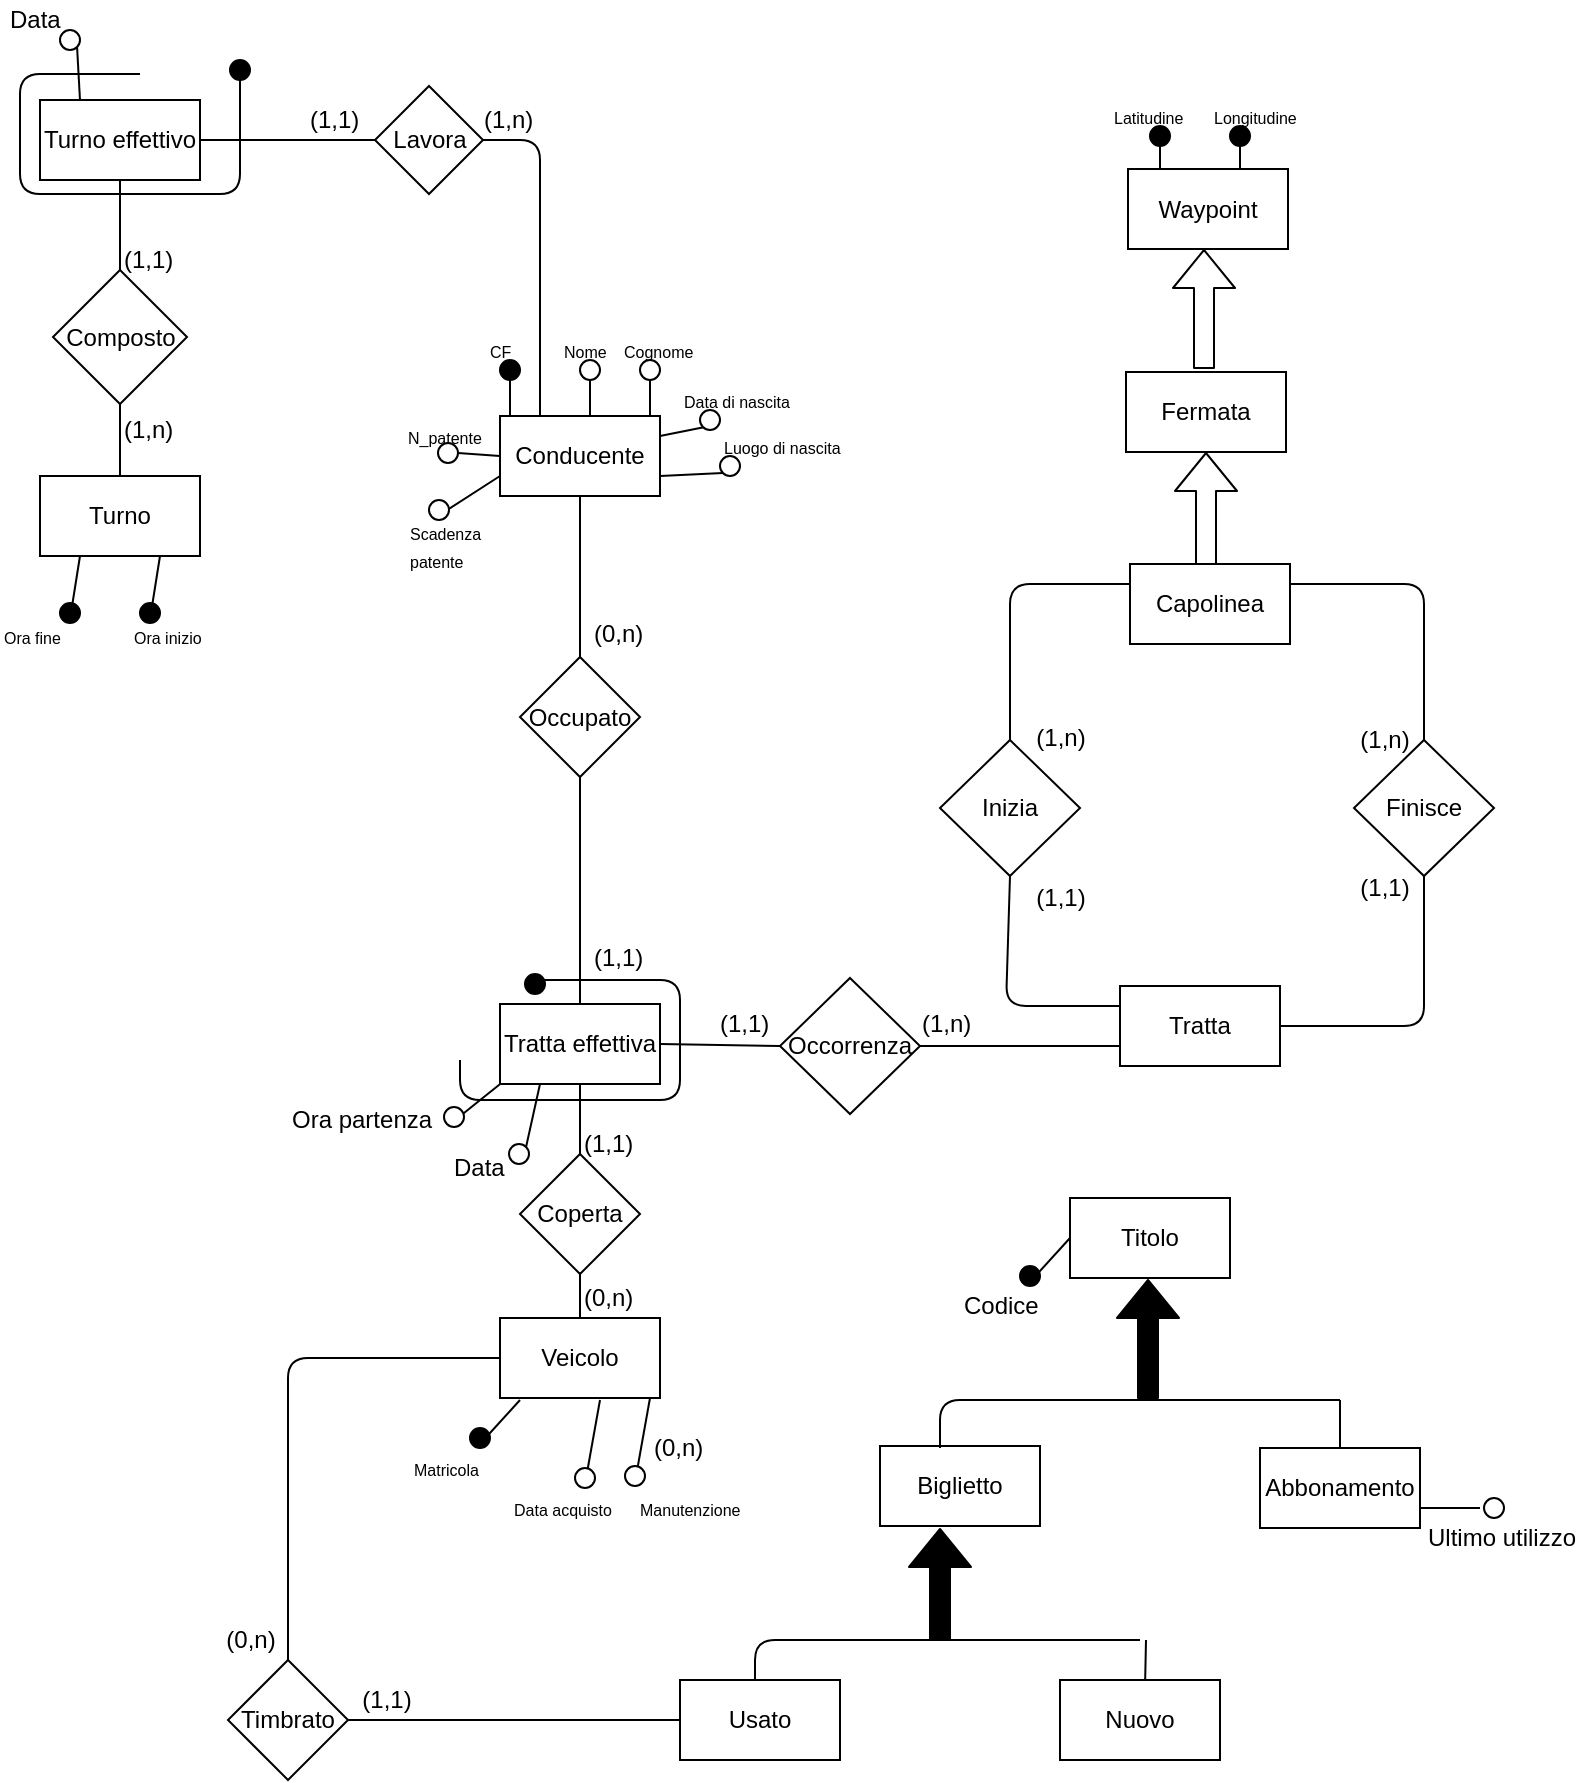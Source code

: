 <mxfile version="12.3.3" pages="1"><diagram id="0vi9SnSfnyYWWIwb7_4S" name="Page-1"><mxGraphModel dx="1107" dy="462" grid="1" gridSize="10" guides="1" tooltips="1" connect="1" arrows="1" fold="1" page="1" pageScale="1" pageWidth="827" pageHeight="1169" math="0" shadow="0"><root><mxCell id="0"/><mxCell id="1" parent="0"/><mxCell id="CrjioYXauiffwEOKOT3O-89" value="Occupato" style="rhombus;whiteSpace=wrap;html=1;" parent="1" vertex="1"><mxGeometry x="280" y="448.5" width="60" height="60" as="geometry"/></mxCell><mxCell id="CrjioYXauiffwEOKOT3O-91" value="" style="endArrow=none;html=1;fillColor=#000000;entryX=0.5;entryY=1;entryDx=0;entryDy=0;" parent="1" target="CrjioYXauiffwEOKOT3O-89" edge="1"><mxGeometry width="50" height="50" relative="1" as="geometry"><mxPoint x="310" y="622" as="sourcePoint"/><mxPoint x="310" y="592" as="targetPoint"/></mxGeometry></mxCell><mxCell id="CrjioYXauiffwEOKOT3O-93" value="(1,1)" style="text;html=1;resizable=0;points=[];autosize=1;align=left;verticalAlign=top;spacingTop=-4;" parent="1" vertex="1"><mxGeometry x="315" y="589" width="40" height="20" as="geometry"/></mxCell><mxCell id="CrjioYXauiffwEOKOT3O-9" value="" style="shape=flexArrow;endArrow=classic;html=1;entryX=0.5;entryY=1;entryDx=0;entryDy=0;fillColor=#FFFFFF;" parent="1" edge="1"><mxGeometry width="50" height="50" relative="1" as="geometry"><mxPoint x="623" y="406" as="sourcePoint"/><mxPoint x="623" y="346" as="targetPoint"/></mxGeometry></mxCell><mxCell id="CrjioYXauiffwEOKOT3O-29" value="Tratta" style="rounded=0;whiteSpace=wrap;html=1;" parent="1" vertex="1"><mxGeometry x="580" y="613" width="80" height="40" as="geometry"/></mxCell><mxCell id="CrjioYXauiffwEOKOT3O-33" value="" style="endArrow=none;html=1;fillColor=#000000;exitX=0.25;exitY=0;exitDx=0;exitDy=0;" parent="1" edge="1"><mxGeometry width="50" height="50" relative="1" as="geometry"><mxPoint x="600" y="211" as="sourcePoint"/><mxPoint x="600" y="191" as="targetPoint"/></mxGeometry></mxCell><mxCell id="CrjioYXauiffwEOKOT3O-17" value="Fermata" style="rounded=0;whiteSpace=wrap;html=1;" parent="1" vertex="1"><mxGeometry x="583" y="306" width="80" height="40" as="geometry"/></mxCell><mxCell id="CrjioYXauiffwEOKOT3O-36" value="" style="endArrow=none;html=1;fillColor=#000000;exitX=0.75;exitY=0;exitDx=0;exitDy=0;" parent="1" edge="1"><mxGeometry width="50" height="50" relative="1" as="geometry"><mxPoint x="640" y="211" as="sourcePoint"/><mxPoint x="640" y="191" as="targetPoint"/></mxGeometry></mxCell><mxCell id="CrjioYXauiffwEOKOT3O-37" value="&lt;font style=&quot;font-size: 8px&quot;&gt;Latitudine&lt;/font&gt;" style="text;html=1;resizable=0;points=[];autosize=1;align=left;verticalAlign=top;spacingTop=-4;" parent="1" vertex="1"><mxGeometry x="575" y="168" width="50" height="20" as="geometry"/></mxCell><mxCell id="CrjioYXauiffwEOKOT3O-38" value="" style="ellipse;whiteSpace=wrap;html=1;aspect=fixed;fillColor=#000000;" parent="1" vertex="1"><mxGeometry x="595" y="183" width="10" height="10" as="geometry"/></mxCell><mxCell id="CrjioYXauiffwEOKOT3O-42" value="&lt;font style=&quot;font-size: 8px&quot;&gt;Longitudine&lt;/font&gt;" style="text;html=1;resizable=0;points=[];autosize=1;align=left;verticalAlign=top;spacingTop=-4;" parent="1" vertex="1"><mxGeometry x="625" y="168" width="50" height="20" as="geometry"/></mxCell><mxCell id="CrjioYXauiffwEOKOT3O-43" value="" style="ellipse;whiteSpace=wrap;html=1;aspect=fixed;fillColor=#000000;" parent="1" vertex="1"><mxGeometry x="635" y="183" width="10" height="10" as="geometry"/></mxCell><mxCell id="CrjioYXauiffwEOKOT3O-74" value="Waypoint" style="rounded=0;whiteSpace=wrap;html=1;" parent="1" vertex="1"><mxGeometry x="584" y="204.5" width="80" height="40" as="geometry"/></mxCell><mxCell id="CrjioYXauiffwEOKOT3O-76" value="" style="endArrow=none;html=1;fillColor=#000000;entryX=0;entryY=0.75;entryDx=0;entryDy=0;exitX=1;exitY=0.5;exitDx=0;exitDy=0;" parent="1" source="CrjioYXauiffwEOKOT3O-77" target="CrjioYXauiffwEOKOT3O-29" edge="1"><mxGeometry width="50" height="50" relative="1" as="geometry"><mxPoint x="450" y="643" as="sourcePoint"/><mxPoint x="510" y="830" as="targetPoint"/></mxGeometry></mxCell><mxCell id="CrjioYXauiffwEOKOT3O-77" value="Occorrenza" style="rhombus;whiteSpace=wrap;html=1;" parent="1" vertex="1"><mxGeometry x="410" y="609" width="70" height="68" as="geometry"/></mxCell><mxCell id="CrjioYXauiffwEOKOT3O-78" value="Tratta effettiva" style="rounded=0;whiteSpace=wrap;html=1;" parent="1" vertex="1"><mxGeometry x="270" y="622" width="80" height="40" as="geometry"/></mxCell><mxCell id="CrjioYXauiffwEOKOT3O-80" value="" style="endArrow=none;html=1;fillColor=#000000;entryX=1;entryY=0.5;entryDx=0;entryDy=0;exitX=0;exitY=0.5;exitDx=0;exitDy=0;" parent="1" source="CrjioYXauiffwEOKOT3O-77" target="CrjioYXauiffwEOKOT3O-78" edge="1"><mxGeometry width="50" height="50" relative="1" as="geometry"><mxPoint x="280" y="880" as="sourcePoint"/><mxPoint x="330" y="830" as="targetPoint"/></mxGeometry></mxCell><mxCell id="CrjioYXauiffwEOKOT3O-81" value="(1,n)" style="text;html=1;resizable=0;points=[];autosize=1;align=left;verticalAlign=top;spacingTop=-4;" parent="1" vertex="1"><mxGeometry x="479" y="622" width="40" height="20" as="geometry"/></mxCell><mxCell id="CrjioYXauiffwEOKOT3O-82" value="(1,1)" style="text;html=1;resizable=0;points=[];autosize=1;align=left;verticalAlign=top;spacingTop=-4;" parent="1" vertex="1"><mxGeometry x="377.5" y="622" width="40" height="20" as="geometry"/></mxCell><mxCell id="CrjioYXauiffwEOKOT3O-83" value="Coperta" style="rhombus;whiteSpace=wrap;html=1;" parent="1" vertex="1"><mxGeometry x="280" y="697" width="60" height="60" as="geometry"/></mxCell><mxCell id="CrjioYXauiffwEOKOT3O-84" value="" style="endArrow=none;html=1;fillColor=#000000;entryX=0.5;entryY=1;entryDx=0;entryDy=0;exitX=0.5;exitY=0;exitDx=0;exitDy=0;" parent="1" source="CrjioYXauiffwEOKOT3O-83" target="CrjioYXauiffwEOKOT3O-78" edge="1"><mxGeometry width="50" height="50" relative="1" as="geometry"><mxPoint x="305" y="702" as="sourcePoint"/><mxPoint x="305" y="672" as="targetPoint"/></mxGeometry></mxCell><mxCell id="CrjioYXauiffwEOKOT3O-85" value="" style="endArrow=none;html=1;fillColor=#000000;entryX=0.5;entryY=1;entryDx=0;entryDy=0;exitX=0.5;exitY=0;exitDx=0;exitDy=0;" parent="1" source="CrjioYXauiffwEOKOT3O-88" target="CrjioYXauiffwEOKOT3O-83" edge="1"><mxGeometry width="50" height="50" relative="1" as="geometry"><mxPoint x="305" y="792" as="sourcePoint"/><mxPoint x="305" y="762" as="targetPoint"/></mxGeometry></mxCell><mxCell id="CrjioYXauiffwEOKOT3O-86" value="(1,1)" style="text;html=1;resizable=0;points=[];autosize=1;align=left;verticalAlign=top;spacingTop=-4;" parent="1" vertex="1"><mxGeometry x="310" y="682" width="40" height="20" as="geometry"/></mxCell><mxCell id="CrjioYXauiffwEOKOT3O-87" value="(0,n)" style="text;html=1;resizable=0;points=[];autosize=1;align=left;verticalAlign=top;spacingTop=-4;" parent="1" vertex="1"><mxGeometry x="310" y="759" width="40" height="20" as="geometry"/></mxCell><mxCell id="CrjioYXauiffwEOKOT3O-88" value="Veicolo" style="rounded=0;whiteSpace=wrap;html=1;" parent="1" vertex="1"><mxGeometry x="270" y="779" width="80" height="40" as="geometry"/></mxCell><mxCell id="CrjioYXauiffwEOKOT3O-96" value="" style="endArrow=none;html=1;fillColor=#000000;" parent="1" edge="1"><mxGeometry width="50" height="50" relative="1" as="geometry"><mxPoint x="250" y="650" as="sourcePoint"/><mxPoint x="290" y="610" as="targetPoint"/><Array as="points"><mxPoint x="250" y="670"/><mxPoint x="360" y="670"/><mxPoint x="360" y="640"/><mxPoint x="360" y="610"/></Array></mxGeometry></mxCell><mxCell id="CrjioYXauiffwEOKOT3O-97" value="" style="ellipse;whiteSpace=wrap;html=1;aspect=fixed;fillColor=#000000;" parent="1" vertex="1"><mxGeometry x="282.5" y="607" width="10" height="10" as="geometry"/></mxCell><mxCell id="CrjioYXauiffwEOKOT3O-101" value="Conducente" style="rounded=0;whiteSpace=wrap;html=1;" parent="1" vertex="1"><mxGeometry x="270" y="328" width="80" height="40" as="geometry"/></mxCell><mxCell id="CrjioYXauiffwEOKOT3O-111" value="" style="endArrow=none;html=1;fillColor=#000000;exitX=0.25;exitY=0;exitDx=0;exitDy=0;" parent="1" edge="1"><mxGeometry width="50" height="50" relative="1" as="geometry"><mxPoint x="275" y="328" as="sourcePoint"/><mxPoint x="275" y="308" as="targetPoint"/></mxGeometry></mxCell><mxCell id="CrjioYXauiffwEOKOT3O-112" value="" style="endArrow=none;html=1;fillColor=#000000;exitX=0.75;exitY=0;exitDx=0;exitDy=0;" parent="1" edge="1"><mxGeometry width="50" height="50" relative="1" as="geometry"><mxPoint x="315" y="328" as="sourcePoint"/><mxPoint x="315" y="308" as="targetPoint"/></mxGeometry></mxCell><mxCell id="CrjioYXauiffwEOKOT3O-113" value="&lt;font style=&quot;font-size: 8px&quot;&gt;CF&lt;/font&gt;" style="text;html=1;resizable=0;points=[];autosize=1;align=left;verticalAlign=top;spacingTop=-4;" parent="1" vertex="1"><mxGeometry x="262.5" y="285" width="30" height="20" as="geometry"/></mxCell><mxCell id="CrjioYXauiffwEOKOT3O-114" value="" style="ellipse;whiteSpace=wrap;html=1;aspect=fixed;fillColor=#000000;" parent="1" vertex="1"><mxGeometry x="270" y="300" width="10" height="10" as="geometry"/></mxCell><mxCell id="CrjioYXauiffwEOKOT3O-115" value="&lt;font style=&quot;font-size: 8px&quot;&gt;Nome&lt;/font&gt;" style="text;html=1;resizable=0;points=[];autosize=1;align=left;verticalAlign=top;spacingTop=-4;" parent="1" vertex="1"><mxGeometry x="300" y="285" width="40" height="20" as="geometry"/></mxCell><mxCell id="CrjioYXauiffwEOKOT3O-116" value="" style="ellipse;whiteSpace=wrap;html=1;aspect=fixed;fillColor=#FFFFFF;" parent="1" vertex="1"><mxGeometry x="310" y="300" width="10" height="10" as="geometry"/></mxCell><mxCell id="CrjioYXauiffwEOKOT3O-118" value="" style="endArrow=none;html=1;fillColor=#000000;exitX=0.75;exitY=0;exitDx=0;exitDy=0;" parent="1" edge="1"><mxGeometry width="50" height="50" relative="1" as="geometry"><mxPoint x="345" y="328" as="sourcePoint"/><mxPoint x="345" y="308" as="targetPoint"/></mxGeometry></mxCell><mxCell id="CrjioYXauiffwEOKOT3O-119" value="&lt;font style=&quot;font-size: 8px&quot;&gt;Cognome&lt;/font&gt;" style="text;html=1;resizable=0;points=[];autosize=1;align=left;verticalAlign=top;spacingTop=-4;" parent="1" vertex="1"><mxGeometry x="330" y="285" width="50" height="20" as="geometry"/></mxCell><mxCell id="CrjioYXauiffwEOKOT3O-120" value="" style="ellipse;whiteSpace=wrap;html=1;aspect=fixed;fillColor=#FFFFFF;" parent="1" vertex="1"><mxGeometry x="340" y="300" width="10" height="10" as="geometry"/></mxCell><mxCell id="CrjioYXauiffwEOKOT3O-124" value="" style="endArrow=none;html=1;fillColor=#000000;exitX=1;exitY=0.25;exitDx=0;exitDy=0;" parent="1" source="CrjioYXauiffwEOKOT3O-101" edge="1"><mxGeometry width="50" height="50" relative="1" as="geometry"><mxPoint x="375" y="353" as="sourcePoint"/><mxPoint x="375" y="333" as="targetPoint"/></mxGeometry></mxCell><mxCell id="CrjioYXauiffwEOKOT3O-125" value="&lt;font style=&quot;font-size: 8px&quot;&gt;Data di nascita&lt;/font&gt;" style="text;html=1;resizable=0;points=[];autosize=1;align=left;verticalAlign=top;spacingTop=-4;" parent="1" vertex="1"><mxGeometry x="360" y="310" width="70" height="20" as="geometry"/></mxCell><mxCell id="CrjioYXauiffwEOKOT3O-126" value="" style="ellipse;whiteSpace=wrap;html=1;aspect=fixed;fillColor=#FFFFFF;" parent="1" vertex="1"><mxGeometry x="370" y="325" width="10" height="10" as="geometry"/></mxCell><mxCell id="CrjioYXauiffwEOKOT3O-127" value="" style="endArrow=none;html=1;fillColor=#000000;exitX=1;exitY=0.75;exitDx=0;exitDy=0;entryX=0;entryY=1;entryDx=0;entryDy=0;" parent="1" source="CrjioYXauiffwEOKOT3O-101" target="CrjioYXauiffwEOKOT3O-128" edge="1"><mxGeometry width="50" height="50" relative="1" as="geometry"><mxPoint x="360" y="348" as="sourcePoint"/><mxPoint x="380" y="358" as="targetPoint"/></mxGeometry></mxCell><mxCell id="CrjioYXauiffwEOKOT3O-128" value="" style="ellipse;whiteSpace=wrap;html=1;aspect=fixed;fillColor=#FFFFFF;" parent="1" vertex="1"><mxGeometry x="380" y="348" width="10" height="10" as="geometry"/></mxCell><mxCell id="CrjioYXauiffwEOKOT3O-131" value="&lt;font style=&quot;font-size: 8px&quot;&gt;Luogo di nascita&lt;/font&gt;" style="text;html=1;resizable=0;points=[];autosize=1;align=left;verticalAlign=top;spacingTop=-4;" parent="1" vertex="1"><mxGeometry x="380" y="333" width="70" height="20" as="geometry"/></mxCell><mxCell id="CrjioYXauiffwEOKOT3O-141" value="" style="endArrow=none;html=1;fillColor=#000000;exitX=0.125;exitY=1.025;exitDx=0;exitDy=0;exitPerimeter=0;" parent="1" source="CrjioYXauiffwEOKOT3O-88" edge="1"><mxGeometry width="50" height="50" relative="1" as="geometry"><mxPoint x="260" y="862" as="sourcePoint"/><mxPoint x="260" y="842" as="targetPoint"/></mxGeometry></mxCell><mxCell id="CrjioYXauiffwEOKOT3O-142" value="&lt;font style=&quot;font-size: 8px&quot;&gt;Matricola&lt;/font&gt;" style="text;html=1;resizable=0;points=[];autosize=1;align=left;verticalAlign=top;spacingTop=-4;" parent="1" vertex="1"><mxGeometry x="225" y="844" width="50" height="20" as="geometry"/></mxCell><mxCell id="CrjioYXauiffwEOKOT3O-143" value="" style="ellipse;whiteSpace=wrap;html=1;aspect=fixed;fillColor=#000000;" parent="1" vertex="1"><mxGeometry x="255" y="834" width="10" height="10" as="geometry"/></mxCell><mxCell id="CrjioYXauiffwEOKOT3O-147" value="" style="endArrow=none;html=1;fillColor=#000000;exitX=0.625;exitY=1.025;exitDx=0;exitDy=0;exitPerimeter=0;" parent="1" source="CrjioYXauiffwEOKOT3O-88" edge="1"><mxGeometry width="50" height="50" relative="1" as="geometry"><mxPoint x="312.5" y="882" as="sourcePoint"/><mxPoint x="312.5" y="862" as="targetPoint"/></mxGeometry></mxCell><mxCell id="CrjioYXauiffwEOKOT3O-148" value="&lt;font style=&quot;font-size: 8px&quot;&gt;Data acquisto&lt;/font&gt;" style="text;html=1;resizable=0;points=[];autosize=1;align=left;verticalAlign=top;spacingTop=-4;" parent="1" vertex="1"><mxGeometry x="275" y="864" width="60" height="20" as="geometry"/></mxCell><mxCell id="CrjioYXauiffwEOKOT3O-149" value="" style="ellipse;whiteSpace=wrap;html=1;aspect=fixed;fillColor=#FFFFFF;" parent="1" vertex="1"><mxGeometry x="307.5" y="854" width="10" height="10" as="geometry"/></mxCell><mxCell id="CrjioYXauiffwEOKOT3O-150" value="" style="endArrow=none;html=1;fillColor=#000000;exitX=0.625;exitY=1.025;exitDx=0;exitDy=0;exitPerimeter=0;" parent="1" edge="1"><mxGeometry width="50" height="50" relative="1" as="geometry"><mxPoint x="345" y="819" as="sourcePoint"/><mxPoint x="337.5" y="861" as="targetPoint"/></mxGeometry></mxCell><mxCell id="CrjioYXauiffwEOKOT3O-151" value="&lt;font style=&quot;font-size: 8px&quot;&gt;Manutenzione&lt;/font&gt;" style="text;html=1;resizable=0;points=[];autosize=1;align=left;verticalAlign=top;spacingTop=-4;" parent="1" vertex="1"><mxGeometry x="337.5" y="864" width="60" height="20" as="geometry"/></mxCell><mxCell id="CrjioYXauiffwEOKOT3O-152" value="" style="ellipse;whiteSpace=wrap;html=1;aspect=fixed;fillColor=#FFFFFF;" parent="1" vertex="1"><mxGeometry x="332.5" y="853" width="10" height="10" as="geometry"/></mxCell><mxCell id="CrjioYXauiffwEOKOT3O-155" value="(0,n)" style="text;html=1;resizable=0;points=[];autosize=1;align=left;verticalAlign=top;spacingTop=-4;" parent="1" vertex="1"><mxGeometry x="345" y="834" width="40" height="20" as="geometry"/></mxCell><mxCell id="KwNr5-gFgvs7IWySjD1t-15" value="Turno" style="rounded=0;whiteSpace=wrap;html=1;" parent="1" vertex="1"><mxGeometry x="40" y="358" width="80" height="40" as="geometry"/></mxCell><mxCell id="KwNr5-gFgvs7IWySjD1t-21" value="" style="endArrow=none;html=1;fillColor=#000000;exitX=0.25;exitY=1;exitDx=0;exitDy=0;" parent="1" source="KwNr5-gFgvs7IWySjD1t-15" edge="1"><mxGeometry width="50" height="50" relative="1" as="geometry"><mxPoint x="55" y="449.5" as="sourcePoint"/><mxPoint x="55" y="429.5" as="targetPoint"/></mxGeometry></mxCell><mxCell id="KwNr5-gFgvs7IWySjD1t-22" value="" style="endArrow=none;html=1;fillColor=#000000;exitX=0.75;exitY=1;exitDx=0;exitDy=0;" parent="1" source="KwNr5-gFgvs7IWySjD1t-15" edge="1"><mxGeometry width="50" height="50" relative="1" as="geometry"><mxPoint x="95" y="449.5" as="sourcePoint"/><mxPoint x="95" y="429.5" as="targetPoint"/></mxGeometry></mxCell><mxCell id="KwNr5-gFgvs7IWySjD1t-23" value="&lt;font style=&quot;font-size: 8px&quot;&gt;Ora fine&lt;br&gt;&lt;/font&gt;" style="text;html=1;resizable=0;points=[];autosize=1;align=left;verticalAlign=top;spacingTop=-4;" parent="1" vertex="1"><mxGeometry x="20" y="428" width="40" height="20" as="geometry"/></mxCell><mxCell id="KwNr5-gFgvs7IWySjD1t-24" value="" style="ellipse;whiteSpace=wrap;html=1;aspect=fixed;fillColor=#000000;" parent="1" vertex="1"><mxGeometry x="50" y="421.5" width="10" height="10" as="geometry"/></mxCell><mxCell id="KwNr5-gFgvs7IWySjD1t-25" value="&lt;font style=&quot;font-size: 8px&quot;&gt;Ora inizio&lt;/font&gt;" style="text;html=1;resizable=0;points=[];autosize=1;align=left;verticalAlign=top;spacingTop=-4;" parent="1" vertex="1"><mxGeometry x="85" y="428" width="50" height="20" as="geometry"/></mxCell><mxCell id="KwNr5-gFgvs7IWySjD1t-26" value="" style="ellipse;whiteSpace=wrap;html=1;aspect=fixed;fillColor=#000000;" parent="1" vertex="1"><mxGeometry x="90" y="421.5" width="10" height="10" as="geometry"/></mxCell><mxCell id="KwNr5-gFgvs7IWySjD1t-27" value="Composto" style="rhombus;whiteSpace=wrap;html=1;" parent="1" vertex="1"><mxGeometry x="46.5" y="255" width="67" height="67" as="geometry"/></mxCell><mxCell id="KwNr5-gFgvs7IWySjD1t-28" value="" style="endArrow=none;html=1;entryX=0.5;entryY=0;entryDx=0;entryDy=0;exitX=0.5;exitY=1;exitDx=0;exitDy=0;" parent="1" source="KwNr5-gFgvs7IWySjD1t-27" target="KwNr5-gFgvs7IWySjD1t-15" edge="1"><mxGeometry width="50" height="50" relative="1" as="geometry"><mxPoint x="20" y="960" as="sourcePoint"/><mxPoint x="70" y="910" as="targetPoint"/></mxGeometry></mxCell><mxCell id="KwNr5-gFgvs7IWySjD1t-29" value="Turno effettivo" style="rounded=0;whiteSpace=wrap;html=1;" parent="1" vertex="1"><mxGeometry x="40" y="170" width="80" height="40" as="geometry"/></mxCell><mxCell id="KwNr5-gFgvs7IWySjD1t-30" value="" style="endArrow=none;html=1;entryX=0.5;entryY=0;entryDx=0;entryDy=0;exitX=0.5;exitY=1;exitDx=0;exitDy=0;" parent="1" source="KwNr5-gFgvs7IWySjD1t-29" target="KwNr5-gFgvs7IWySjD1t-27" edge="1"><mxGeometry width="50" height="50" relative="1" as="geometry"><mxPoint x="90" y="332" as="sourcePoint"/><mxPoint x="90" y="368" as="targetPoint"/></mxGeometry></mxCell><mxCell id="KwNr5-gFgvs7IWySjD1t-31" value="(1,n)" style="text;html=1;resizable=0;points=[];autosize=1;align=left;verticalAlign=top;spacingTop=-4;" parent="1" vertex="1"><mxGeometry x="80" y="325" width="40" height="20" as="geometry"/></mxCell><mxCell id="KwNr5-gFgvs7IWySjD1t-32" value="(1,1)" style="text;html=1;resizable=0;points=[];autosize=1;align=left;verticalAlign=top;spacingTop=-4;" parent="1" vertex="1"><mxGeometry x="80" y="240" width="40" height="20" as="geometry"/></mxCell><mxCell id="KwNr5-gFgvs7IWySjD1t-35" value="Lavora" style="rhombus;whiteSpace=wrap;html=1;" parent="1" vertex="1"><mxGeometry x="207.5" y="163" width="54" height="54" as="geometry"/></mxCell><mxCell id="KwNr5-gFgvs7IWySjD1t-36" value="" style="endArrow=none;html=1;entryX=0.25;entryY=0;entryDx=0;entryDy=0;exitX=1;exitY=0.5;exitDx=0;exitDy=0;" parent="1" source="KwNr5-gFgvs7IWySjD1t-35" target="CrjioYXauiffwEOKOT3O-101" edge="1"><mxGeometry width="50" height="50" relative="1" as="geometry"><mxPoint x="20" y="960" as="sourcePoint"/><mxPoint x="438.75" y="462" as="targetPoint"/><Array as="points"><mxPoint x="290" y="190"/></Array></mxGeometry></mxCell><mxCell id="KwNr5-gFgvs7IWySjD1t-37" value="" style="endArrow=none;html=1;entryX=1;entryY=0.5;entryDx=0;entryDy=0;exitX=0;exitY=0.5;exitDx=0;exitDy=0;" parent="1" source="KwNr5-gFgvs7IWySjD1t-35" target="KwNr5-gFgvs7IWySjD1t-29" edge="1"><mxGeometry width="50" height="50" relative="1" as="geometry"><mxPoint x="90" y="462" as="sourcePoint"/><mxPoint x="90" y="408" as="targetPoint"/></mxGeometry></mxCell><mxCell id="KwNr5-gFgvs7IWySjD1t-38" value="(1,n)" style="text;html=1;resizable=0;points=[];autosize=1;align=left;verticalAlign=top;spacingTop=-4;" parent="1" vertex="1"><mxGeometry x="260" y="170" width="40" height="20" as="geometry"/></mxCell><mxCell id="KwNr5-gFgvs7IWySjD1t-39" value="(1,1)" style="text;html=1;resizable=0;points=[];autosize=1;align=left;verticalAlign=top;spacingTop=-4;" parent="1" vertex="1"><mxGeometry x="172.5" y="170" width="40" height="20" as="geometry"/></mxCell><mxCell id="KwNr5-gFgvs7IWySjD1t-44" value="(0,n)" style="text;html=1;resizable=0;points=[];autosize=1;align=left;verticalAlign=top;spacingTop=-4;" parent="1" vertex="1"><mxGeometry x="315" y="426.5" width="40" height="20" as="geometry"/></mxCell><mxCell id="KwNr5-gFgvs7IWySjD1t-45" value="" style="endArrow=none;html=1;fillColor=#000000;" parent="1" edge="1"><mxGeometry width="50" height="50" relative="1" as="geometry"><mxPoint x="90" y="157" as="sourcePoint"/><mxPoint x="140" y="157" as="targetPoint"/><Array as="points"><mxPoint x="30" y="157"/><mxPoint x="30" y="217"/><mxPoint x="140" y="217"/><mxPoint x="140" y="187"/><mxPoint x="140" y="157"/></Array></mxGeometry></mxCell><mxCell id="KwNr5-gFgvs7IWySjD1t-46" value="" style="ellipse;whiteSpace=wrap;html=1;aspect=fixed;fillColor=#000000;" parent="1" vertex="1"><mxGeometry x="135" y="150" width="10" height="10" as="geometry"/></mxCell><mxCell id="3MlaypdXxb4_wosWSDpL-1" value="" style="endArrow=none;html=1;entryX=0.005;entryY=0.993;entryDx=0;entryDy=0;entryPerimeter=0;" parent="1" target="CrjioYXauiffwEOKOT3O-78" edge="1"><mxGeometry width="50" height="50" relative="1" as="geometry"><mxPoint x="249.5" y="678.5" as="sourcePoint"/><mxPoint x="279.5" y="678.5" as="targetPoint"/></mxGeometry></mxCell><mxCell id="3MlaypdXxb4_wosWSDpL-2" value="" style="ellipse;whiteSpace=wrap;html=1;aspect=fixed;fillColor=#FFFFFF;" parent="1" vertex="1"><mxGeometry x="242" y="673.5" width="10" height="10" as="geometry"/></mxCell><mxCell id="3MlaypdXxb4_wosWSDpL-3" value="" style="endArrow=none;html=1;entryX=0.25;entryY=1;entryDx=0;entryDy=0;exitX=1;exitY=0;exitDx=0;exitDy=0;" parent="1" source="3MlaypdXxb4_wosWSDpL-4" target="CrjioYXauiffwEOKOT3O-78" edge="1"><mxGeometry width="50" height="50" relative="1" as="geometry"><mxPoint x="259.5" y="688.5" as="sourcePoint"/><mxPoint x="279.5" y="698.5" as="targetPoint"/></mxGeometry></mxCell><mxCell id="3MlaypdXxb4_wosWSDpL-4" value="" style="ellipse;whiteSpace=wrap;html=1;aspect=fixed;fillColor=#FFFFFF;" parent="1" vertex="1"><mxGeometry x="274.5" y="692" width="10" height="10" as="geometry"/></mxCell><mxCell id="3MlaypdXxb4_wosWSDpL-5" value="Ora partenza" style="text;html=1;resizable=0;points=[];autosize=1;align=left;verticalAlign=top;spacingTop=-4;" parent="1" vertex="1"><mxGeometry x="164" y="669.5" width="90" height="20" as="geometry"/></mxCell><mxCell id="3MlaypdXxb4_wosWSDpL-6" value="Data" style="text;html=1;resizable=0;points=[];autosize=1;align=left;verticalAlign=top;spacingTop=-4;" parent="1" vertex="1"><mxGeometry x="244.5" y="693.5" width="40" height="20" as="geometry"/></mxCell><mxCell id="3MlaypdXxb4_wosWSDpL-9" value="" style="endArrow=none;html=1;entryX=0.25;entryY=0;entryDx=0;entryDy=0;exitX=1;exitY=1;exitDx=0;exitDy=0;" parent="1" source="3MlaypdXxb4_wosWSDpL-10" target="KwNr5-gFgvs7IWySjD1t-29" edge="1"><mxGeometry width="50" height="50" relative="1" as="geometry"><mxPoint x="27.5" y="195" as="sourcePoint"/><mxPoint x="47.5" y="205" as="targetPoint"/></mxGeometry></mxCell><mxCell id="3MlaypdXxb4_wosWSDpL-10" value="" style="ellipse;whiteSpace=wrap;html=1;aspect=fixed;fillColor=#FFFFFF;" parent="1" vertex="1"><mxGeometry x="50" y="135" width="10" height="10" as="geometry"/></mxCell><mxCell id="3MlaypdXxb4_wosWSDpL-12" value="Data" style="text;html=1;resizable=0;points=[];autosize=1;align=left;verticalAlign=top;spacingTop=-4;" parent="1" vertex="1"><mxGeometry x="22.5" y="120" width="40" height="20" as="geometry"/></mxCell><mxCell id="3caq57SecOcCXHf-tIgn-8" value="" style="endArrow=none;html=1;fillColor=#000000;exitX=0;exitY=0.5;exitDx=0;exitDy=0;entryX=1;entryY=0.5;entryDx=0;entryDy=0;" parent="1" source="CrjioYXauiffwEOKOT3O-101" target="3caq57SecOcCXHf-tIgn-9" edge="1"><mxGeometry width="50" height="50" relative="1" as="geometry"><mxPoint x="241.035" y="374" as="sourcePoint"/><mxPoint x="220" y="350" as="targetPoint"/></mxGeometry></mxCell><mxCell id="3caq57SecOcCXHf-tIgn-9" value="" style="ellipse;whiteSpace=wrap;html=1;aspect=fixed;fillColor=#FFFFFF;" parent="1" vertex="1"><mxGeometry x="239" y="341.5" width="10" height="10" as="geometry"/></mxCell><mxCell id="3caq57SecOcCXHf-tIgn-10" value="&lt;font style=&quot;font-size: 8px&quot;&gt;N_patente&lt;/font&gt;" style="text;html=1;resizable=0;points=[];autosize=1;align=left;verticalAlign=top;spacingTop=-4;" parent="1" vertex="1"><mxGeometry x="221.5" y="328" width="50" height="20" as="geometry"/></mxCell><mxCell id="3caq57SecOcCXHf-tIgn-11" value="" style="endArrow=none;html=1;fillColor=#000000;exitX=0;exitY=0.75;exitDx=0;exitDy=0;" parent="1" source="CrjioYXauiffwEOKOT3O-101" edge="1"><mxGeometry width="50" height="50" relative="1" as="geometry"><mxPoint x="240.5" y="345" as="sourcePoint"/><mxPoint x="240.5" y="377" as="targetPoint"/></mxGeometry></mxCell><mxCell id="3caq57SecOcCXHf-tIgn-12" value="" style="ellipse;whiteSpace=wrap;html=1;aspect=fixed;fillColor=#FFFFFF;" parent="1" vertex="1"><mxGeometry x="234.5" y="370" width="10" height="10" as="geometry"/></mxCell><mxCell id="3caq57SecOcCXHf-tIgn-13" value="&lt;div&gt;&lt;font style=&quot;font-size: 8px&quot;&gt;Scadenza&lt;/font&gt;&lt;/div&gt;&lt;div&gt;&lt;font style=&quot;font-size: 8px&quot;&gt;patente&lt;/font&gt;&lt;/div&gt;" style="text;html=1;resizable=0;points=[];autosize=1;align=left;verticalAlign=top;spacingTop=-4;" parent="1" vertex="1"><mxGeometry x="223" y="376" width="50" height="30" as="geometry"/></mxCell><mxCell id="3caq57SecOcCXHf-tIgn-16" value="" style="endArrow=none;html=1;fillColor=#000000;entryX=0.5;entryY=1;entryDx=0;entryDy=0;" parent="1" source="CrjioYXauiffwEOKOT3O-89" target="CrjioYXauiffwEOKOT3O-101" edge="1"><mxGeometry width="50" height="50" relative="1" as="geometry"><mxPoint x="320" y="632" as="sourcePoint"/><mxPoint x="317.5" y="518.5" as="targetPoint"/></mxGeometry></mxCell><mxCell id="3W52M1sg0f9MiyfXWEoi-6" value="Capolinea" style="rounded=0;whiteSpace=wrap;html=1;" parent="1" vertex="1"><mxGeometry x="585" y="402" width="80" height="40" as="geometry"/></mxCell><mxCell id="3W52M1sg0f9MiyfXWEoi-8" value="" style="shape=flexArrow;endArrow=classic;html=1;entryX=0.5;entryY=1;entryDx=0;entryDy=0;fillColor=#FFFFFF;" parent="1" edge="1"><mxGeometry width="50" height="50" relative="1" as="geometry"><mxPoint x="622" y="304.5" as="sourcePoint"/><mxPoint x="622" y="244.5" as="targetPoint"/></mxGeometry></mxCell><mxCell id="3W52M1sg0f9MiyfXWEoi-11" value="Finisce" style="rhombus;whiteSpace=wrap;html=1;" parent="1" vertex="1"><mxGeometry x="697" y="490" width="70" height="68" as="geometry"/></mxCell><mxCell id="3W52M1sg0f9MiyfXWEoi-12" value="Inizia" style="rhombus;whiteSpace=wrap;html=1;" parent="1" vertex="1"><mxGeometry x="490" y="490" width="70" height="68" as="geometry"/></mxCell><mxCell id="3W52M1sg0f9MiyfXWEoi-14" value="" style="endArrow=none;html=1;fillColor=#FFFFFF;entryX=0;entryY=0.25;entryDx=0;entryDy=0;exitX=0.5;exitY=1;exitDx=0;exitDy=0;" parent="1" source="3W52M1sg0f9MiyfXWEoi-12" target="CrjioYXauiffwEOKOT3O-29" edge="1"><mxGeometry width="50" height="50" relative="1" as="geometry"><mxPoint x="20" y="1160" as="sourcePoint"/><mxPoint x="70" y="1110" as="targetPoint"/><Array as="points"><mxPoint x="523" y="623"/></Array></mxGeometry></mxCell><mxCell id="3W52M1sg0f9MiyfXWEoi-15" value="" style="endArrow=none;html=1;fillColor=#FFFFFF;entryX=1;entryY=0.5;entryDx=0;entryDy=0;exitX=0.5;exitY=1;exitDx=0;exitDy=0;" parent="1" source="3W52M1sg0f9MiyfXWEoi-11" target="CrjioYXauiffwEOKOT3O-29" edge="1"><mxGeometry width="50" height="50" relative="1" as="geometry"><mxPoint x="532.7" y="569.768" as="sourcePoint"/><mxPoint x="590" y="633" as="targetPoint"/><Array as="points"><mxPoint x="732" y="633"/></Array></mxGeometry></mxCell><mxCell id="3W52M1sg0f9MiyfXWEoi-16" value="" style="endArrow=none;html=1;fillColor=#FFFFFF;entryX=0.5;entryY=0;entryDx=0;entryDy=0;exitX=1;exitY=0.25;exitDx=0;exitDy=0;" parent="1" source="3W52M1sg0f9MiyfXWEoi-6" target="3W52M1sg0f9MiyfXWEoi-11" edge="1"><mxGeometry width="50" height="50" relative="1" as="geometry"><mxPoint x="742" y="568" as="sourcePoint"/><mxPoint x="670" y="643" as="targetPoint"/><Array as="points"><mxPoint x="732" y="412"/></Array></mxGeometry></mxCell><mxCell id="3W52M1sg0f9MiyfXWEoi-17" value="" style="endArrow=none;html=1;fillColor=#FFFFFF;entryX=0.5;entryY=0;entryDx=0;entryDy=0;exitX=0;exitY=0.25;exitDx=0;exitDy=0;" parent="1" source="3W52M1sg0f9MiyfXWEoi-6" target="3W52M1sg0f9MiyfXWEoi-12" edge="1"><mxGeometry width="50" height="50" relative="1" as="geometry"><mxPoint x="675" y="422" as="sourcePoint"/><mxPoint x="742" y="500" as="targetPoint"/><Array as="points"><mxPoint x="525" y="412"/></Array></mxGeometry></mxCell><mxCell id="3W52M1sg0f9MiyfXWEoi-18" value="(1,1)" style="text;html=1;align=center;verticalAlign=middle;resizable=0;points=[];;autosize=1;direction=south;" parent="1" vertex="1"><mxGeometry x="540" y="549" width="20" height="40" as="geometry"/></mxCell><mxCell id="3W52M1sg0f9MiyfXWEoi-19" value="(1,1)" style="text;html=1;align=center;verticalAlign=middle;resizable=0;points=[];;autosize=1;direction=south;" parent="1" vertex="1"><mxGeometry x="702" y="544" width="20" height="40" as="geometry"/></mxCell><mxCell id="3W52M1sg0f9MiyfXWEoi-20" value="(1,n)" style="text;html=1;align=center;verticalAlign=middle;resizable=0;points=[];;autosize=1;direction=south;" parent="1" vertex="1"><mxGeometry x="530" y="478.5" width="40" height="20" as="geometry"/></mxCell><mxCell id="3W52M1sg0f9MiyfXWEoi-21" value="(1,n)" style="text;html=1;align=center;verticalAlign=middle;resizable=0;points=[];;autosize=1;direction=south;" parent="1" vertex="1"><mxGeometry x="692" y="480" width="40" height="20" as="geometry"/></mxCell><mxCell id="3W52M1sg0f9MiyfXWEoi-22" value="Titolo" style="rounded=0;whiteSpace=wrap;html=1;" parent="1" vertex="1"><mxGeometry x="555" y="719" width="80" height="40" as="geometry"/></mxCell><mxCell id="3W52M1sg0f9MiyfXWEoi-23" value="Abbonamento" style="rounded=0;whiteSpace=wrap;html=1;" parent="1" vertex="1"><mxGeometry x="650" y="844" width="80" height="40" as="geometry"/></mxCell><mxCell id="3W52M1sg0f9MiyfXWEoi-24" value="Biglietto" style="rounded=0;whiteSpace=wrap;html=1;" parent="1" vertex="1"><mxGeometry x="460" y="843" width="80" height="40" as="geometry"/></mxCell><mxCell id="3W52M1sg0f9MiyfXWEoi-25" value="" style="shape=flexArrow;endArrow=classic;html=1;entryX=0.5;entryY=1;entryDx=0;entryDy=0;fillColor=#000000;" parent="1" edge="1"><mxGeometry width="50" height="50" relative="1" as="geometry"><mxPoint x="594" y="819.5" as="sourcePoint"/><mxPoint x="594" y="759.5" as="targetPoint"/></mxGeometry></mxCell><mxCell id="3W52M1sg0f9MiyfXWEoi-26" value="" style="endArrow=none;html=1;fillColor=#FFFFFF;entryX=0.5;entryY=0;entryDx=0;entryDy=0;" parent="1" edge="1"><mxGeometry width="50" height="50" relative="1" as="geometry"><mxPoint x="690" y="820" as="sourcePoint"/><mxPoint x="490" y="844" as="targetPoint"/><Array as="points"><mxPoint x="520" y="820"/><mxPoint x="490" y="820"/></Array></mxGeometry></mxCell><mxCell id="3W52M1sg0f9MiyfXWEoi-28" value="" style="endArrow=none;html=1;fillColor=#000000;exitX=0.5;exitY=0;exitDx=0;exitDy=0;" parent="1" source="3W52M1sg0f9MiyfXWEoi-23" edge="1"><mxGeometry width="50" height="50" relative="1" as="geometry"><mxPoint x="692" y="809" as="sourcePoint"/><mxPoint x="690" y="820" as="targetPoint"/></mxGeometry></mxCell><mxCell id="3W52M1sg0f9MiyfXWEoi-29" value="" style="shape=flexArrow;endArrow=classic;html=1;entryX=0.5;entryY=1;entryDx=0;entryDy=0;fillColor=#000000;" parent="1" edge="1"><mxGeometry width="50" height="50" relative="1" as="geometry"><mxPoint x="490" y="940" as="sourcePoint"/><mxPoint x="490" y="884.0" as="targetPoint"/></mxGeometry></mxCell><mxCell id="3W52M1sg0f9MiyfXWEoi-30" value="" style="endArrow=none;html=1;fillColor=#FFFFFF;entryX=0.5;entryY=0;entryDx=0;entryDy=0;" parent="1" edge="1"><mxGeometry width="50" height="50" relative="1" as="geometry"><mxPoint x="590" y="940" as="sourcePoint"/><mxPoint x="397.5" y="964" as="targetPoint"/><Array as="points"><mxPoint x="427.5" y="940"/><mxPoint x="397.5" y="940"/></Array></mxGeometry></mxCell><mxCell id="3W52M1sg0f9MiyfXWEoi-31" value="" style="endArrow=none;html=1;fillColor=#000000;exitX=0.5;exitY=0;exitDx=0;exitDy=0;" parent="1" edge="1"><mxGeometry width="50" height="50" relative="1" as="geometry"><mxPoint x="592.5" y="964" as="sourcePoint"/><mxPoint x="593" y="940" as="targetPoint"/></mxGeometry></mxCell><mxCell id="3W52M1sg0f9MiyfXWEoi-32" value="Nuovo" style="rounded=0;whiteSpace=wrap;html=1;" parent="1" vertex="1"><mxGeometry x="550" y="960" width="80" height="40" as="geometry"/></mxCell><mxCell id="3W52M1sg0f9MiyfXWEoi-33" value="Usato" style="rounded=0;whiteSpace=wrap;html=1;" parent="1" vertex="1"><mxGeometry x="360" y="960" width="80" height="40" as="geometry"/></mxCell><mxCell id="3W52M1sg0f9MiyfXWEoi-34" value="Timbrato" style="rhombus;whiteSpace=wrap;html=1;" parent="1" vertex="1"><mxGeometry x="134" y="950" width="60" height="60" as="geometry"/></mxCell><mxCell id="3W52M1sg0f9MiyfXWEoi-36" value="" style="endArrow=none;html=1;fillColor=#000000;entryX=0.5;entryY=0;entryDx=0;entryDy=0;exitX=0;exitY=0.5;exitDx=0;exitDy=0;" parent="1" source="CrjioYXauiffwEOKOT3O-88" target="3W52M1sg0f9MiyfXWEoi-34" edge="1"><mxGeometry width="50" height="50" relative="1" as="geometry"><mxPoint x="20" y="1140" as="sourcePoint"/><mxPoint x="70" y="1090" as="targetPoint"/><Array as="points"><mxPoint x="164" y="799"/></Array></mxGeometry></mxCell><mxCell id="7wkmlRYFJe4aeI7PrJxo-1" value="" style="endArrow=none;html=1;entryX=0;entryY=0.5;entryDx=0;entryDy=0;exitX=1;exitY=0.5;exitDx=0;exitDy=0;" edge="1" parent="1" source="3W52M1sg0f9MiyfXWEoi-34" target="3W52M1sg0f9MiyfXWEoi-33"><mxGeometry width="50" height="50" relative="1" as="geometry"><mxPoint x="20" y="1070" as="sourcePoint"/><mxPoint x="70" y="1020" as="targetPoint"/></mxGeometry></mxCell><mxCell id="7wkmlRYFJe4aeI7PrJxo-2" value="(1,1)" style="text;html=1;align=center;verticalAlign=middle;resizable=0;points=[];;autosize=1;" vertex="1" parent="1"><mxGeometry x="192.5" y="960" width="40" height="20" as="geometry"/></mxCell><mxCell id="7wkmlRYFJe4aeI7PrJxo-3" value="(0,n)" style="text;html=1;align=center;verticalAlign=middle;resizable=0;points=[];;autosize=1;" vertex="1" parent="1"><mxGeometry x="125" y="930" width="40" height="20" as="geometry"/></mxCell><mxCell id="7wkmlRYFJe4aeI7PrJxo-4" value="" style="endArrow=none;html=1;entryX=1;entryY=0.75;entryDx=0;entryDy=0;" edge="1" parent="1" target="3W52M1sg0f9MiyfXWEoi-23"><mxGeometry width="50" height="50" relative="1" as="geometry"><mxPoint x="760" y="874" as="sourcePoint"/><mxPoint x="70" y="1030" as="targetPoint"/></mxGeometry></mxCell><mxCell id="7wkmlRYFJe4aeI7PrJxo-5" value="Ultimo utilizzo" style="text;html=1;resizable=0;points=[];autosize=1;align=left;verticalAlign=top;spacingTop=-4;fillColor=#FFFFFF;" vertex="1" parent="1"><mxGeometry x="732" y="879" width="80" height="20" as="geometry"/></mxCell><mxCell id="7wkmlRYFJe4aeI7PrJxo-6" value="" style="ellipse;whiteSpace=wrap;html=1;aspect=fixed;fillColor=#FFFFFF;" vertex="1" parent="1"><mxGeometry x="762" y="869" width="10" height="10" as="geometry"/></mxCell><mxCell id="7wkmlRYFJe4aeI7PrJxo-11" value="" style="endArrow=none;html=1;fillColor=#000000;exitX=0.125;exitY=1.025;exitDx=0;exitDy=0;exitPerimeter=0;" edge="1" parent="1"><mxGeometry width="50" height="50" relative="1" as="geometry"><mxPoint x="555" y="739.0" as="sourcePoint"/><mxPoint x="535" y="761" as="targetPoint"/></mxGeometry></mxCell><mxCell id="7wkmlRYFJe4aeI7PrJxo-12" value="Codice" style="text;html=1;resizable=0;points=[];autosize=1;align=left;verticalAlign=top;spacingTop=-4;" vertex="1" parent="1"><mxGeometry x="500" y="763" width="50" height="20" as="geometry"/></mxCell><mxCell id="7wkmlRYFJe4aeI7PrJxo-13" value="" style="ellipse;whiteSpace=wrap;html=1;aspect=fixed;fillColor=#000000;" vertex="1" parent="1"><mxGeometry x="530" y="753" width="10" height="10" as="geometry"/></mxCell></root></mxGraphModel></diagram></mxfile>